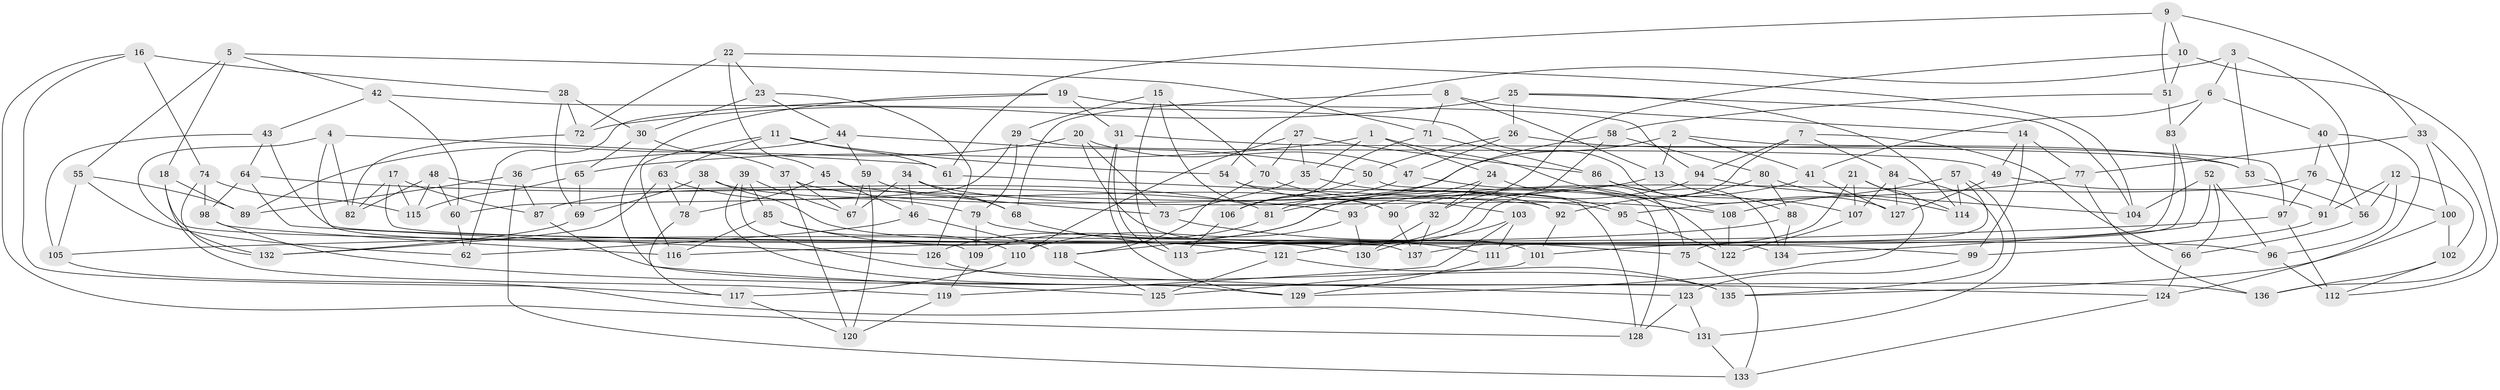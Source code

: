 // coarse degree distribution, {4: 0.6631578947368421, 6: 0.23157894736842105, 7: 0.031578947368421054, 5: 0.021052631578947368, 3: 0.010526315789473684, 8: 0.021052631578947368, 10: 0.021052631578947368}
// Generated by graph-tools (version 1.1) at 2025/20/03/04/25 18:20:36]
// undirected, 137 vertices, 274 edges
graph export_dot {
graph [start="1"]
  node [color=gray90,style=filled];
  1;
  2;
  3;
  4;
  5;
  6;
  7;
  8;
  9;
  10;
  11;
  12;
  13;
  14;
  15;
  16;
  17;
  18;
  19;
  20;
  21;
  22;
  23;
  24;
  25;
  26;
  27;
  28;
  29;
  30;
  31;
  32;
  33;
  34;
  35;
  36;
  37;
  38;
  39;
  40;
  41;
  42;
  43;
  44;
  45;
  46;
  47;
  48;
  49;
  50;
  51;
  52;
  53;
  54;
  55;
  56;
  57;
  58;
  59;
  60;
  61;
  62;
  63;
  64;
  65;
  66;
  67;
  68;
  69;
  70;
  71;
  72;
  73;
  74;
  75;
  76;
  77;
  78;
  79;
  80;
  81;
  82;
  83;
  84;
  85;
  86;
  87;
  88;
  89;
  90;
  91;
  92;
  93;
  94;
  95;
  96;
  97;
  98;
  99;
  100;
  101;
  102;
  103;
  104;
  105;
  106;
  107;
  108;
  109;
  110;
  111;
  112;
  113;
  114;
  115;
  116;
  117;
  118;
  119;
  120;
  121;
  122;
  123;
  124;
  125;
  126;
  127;
  128;
  129;
  130;
  131;
  132;
  133;
  134;
  135;
  136;
  137;
  1 -- 108;
  1 -- 65;
  1 -- 24;
  1 -- 35;
  2 -- 13;
  2 -- 41;
  2 -- 87;
  2 -- 97;
  3 -- 53;
  3 -- 91;
  3 -- 6;
  3 -- 54;
  4 -- 109;
  4 -- 132;
  4 -- 61;
  4 -- 82;
  5 -- 18;
  5 -- 71;
  5 -- 42;
  5 -- 55;
  6 -- 83;
  6 -- 41;
  6 -- 40;
  7 -- 84;
  7 -- 66;
  7 -- 94;
  7 -- 121;
  8 -- 13;
  8 -- 68;
  8 -- 71;
  8 -- 14;
  9 -- 33;
  9 -- 10;
  9 -- 61;
  9 -- 51;
  10 -- 32;
  10 -- 112;
  10 -- 51;
  11 -- 63;
  11 -- 116;
  11 -- 54;
  11 -- 61;
  12 -- 96;
  12 -- 91;
  12 -- 56;
  12 -- 102;
  13 -- 81;
  13 -- 88;
  14 -- 77;
  14 -- 49;
  14 -- 99;
  15 -- 29;
  15 -- 70;
  15 -- 113;
  15 -- 90;
  16 -- 74;
  16 -- 28;
  16 -- 128;
  16 -- 117;
  17 -- 82;
  17 -- 87;
  17 -- 115;
  17 -- 137;
  18 -- 119;
  18 -- 89;
  18 -- 134;
  19 -- 31;
  19 -- 62;
  19 -- 94;
  19 -- 125;
  20 -- 36;
  20 -- 47;
  20 -- 101;
  20 -- 73;
  21 -- 107;
  21 -- 137;
  21 -- 129;
  21 -- 114;
  22 -- 45;
  22 -- 104;
  22 -- 23;
  22 -- 72;
  23 -- 126;
  23 -- 44;
  23 -- 30;
  24 -- 75;
  24 -- 118;
  24 -- 32;
  25 -- 72;
  25 -- 114;
  25 -- 26;
  25 -- 104;
  26 -- 53;
  26 -- 47;
  26 -- 50;
  27 -- 35;
  27 -- 110;
  27 -- 86;
  27 -- 70;
  28 -- 72;
  28 -- 30;
  28 -- 69;
  29 -- 60;
  29 -- 79;
  29 -- 49;
  30 -- 65;
  30 -- 37;
  31 -- 113;
  31 -- 53;
  31 -- 129;
  32 -- 130;
  32 -- 137;
  33 -- 136;
  33 -- 77;
  33 -- 100;
  34 -- 108;
  34 -- 46;
  34 -- 68;
  34 -- 67;
  35 -- 73;
  35 -- 92;
  36 -- 133;
  36 -- 87;
  36 -- 89;
  37 -- 95;
  37 -- 67;
  37 -- 120;
  38 -- 130;
  38 -- 78;
  38 -- 90;
  38 -- 69;
  39 -- 129;
  39 -- 85;
  39 -- 123;
  39 -- 67;
  40 -- 56;
  40 -- 76;
  40 -- 124;
  41 -- 127;
  41 -- 90;
  42 -- 60;
  42 -- 127;
  42 -- 43;
  43 -- 64;
  43 -- 105;
  43 -- 99;
  44 -- 59;
  44 -- 50;
  44 -- 89;
  45 -- 73;
  45 -- 46;
  45 -- 78;
  46 -- 62;
  46 -- 118;
  47 -- 122;
  47 -- 106;
  48 -- 81;
  48 -- 60;
  48 -- 82;
  48 -- 115;
  49 -- 91;
  49 -- 127;
  50 -- 106;
  50 -- 128;
  51 -- 58;
  51 -- 83;
  52 -- 134;
  52 -- 96;
  52 -- 104;
  52 -- 66;
  53 -- 56;
  54 -- 128;
  54 -- 103;
  55 -- 89;
  55 -- 105;
  55 -- 62;
  56 -- 66;
  57 -- 75;
  57 -- 114;
  57 -- 131;
  57 -- 108;
  58 -- 113;
  58 -- 80;
  58 -- 81;
  59 -- 67;
  59 -- 120;
  59 -- 68;
  60 -- 62;
  61 -- 92;
  63 -- 132;
  63 -- 78;
  63 -- 79;
  64 -- 93;
  64 -- 126;
  64 -- 98;
  65 -- 115;
  65 -- 69;
  66 -- 124;
  68 -- 111;
  69 -- 132;
  70 -- 95;
  70 -- 118;
  71 -- 106;
  71 -- 86;
  72 -- 82;
  73 -- 75;
  74 -- 115;
  74 -- 98;
  74 -- 132;
  75 -- 133;
  76 -- 100;
  76 -- 97;
  76 -- 93;
  77 -- 95;
  77 -- 136;
  78 -- 117;
  79 -- 109;
  79 -- 96;
  80 -- 114;
  80 -- 88;
  80 -- 92;
  81 -- 126;
  83 -- 101;
  83 -- 111;
  84 -- 107;
  84 -- 135;
  84 -- 127;
  85 -- 110;
  85 -- 121;
  85 -- 116;
  86 -- 107;
  86 -- 134;
  87 -- 136;
  88 -- 116;
  88 -- 134;
  90 -- 137;
  91 -- 99;
  92 -- 101;
  93 -- 130;
  93 -- 110;
  94 -- 109;
  94 -- 104;
  95 -- 122;
  96 -- 112;
  97 -- 105;
  97 -- 112;
  98 -- 116;
  98 -- 124;
  99 -- 123;
  100 -- 135;
  100 -- 102;
  101 -- 125;
  102 -- 112;
  102 -- 136;
  103 -- 119;
  103 -- 130;
  103 -- 111;
  105 -- 131;
  106 -- 113;
  107 -- 122;
  108 -- 122;
  109 -- 119;
  110 -- 117;
  111 -- 129;
  117 -- 120;
  118 -- 125;
  119 -- 120;
  121 -- 125;
  121 -- 135;
  123 -- 128;
  123 -- 131;
  124 -- 133;
  126 -- 135;
  131 -- 133;
}
